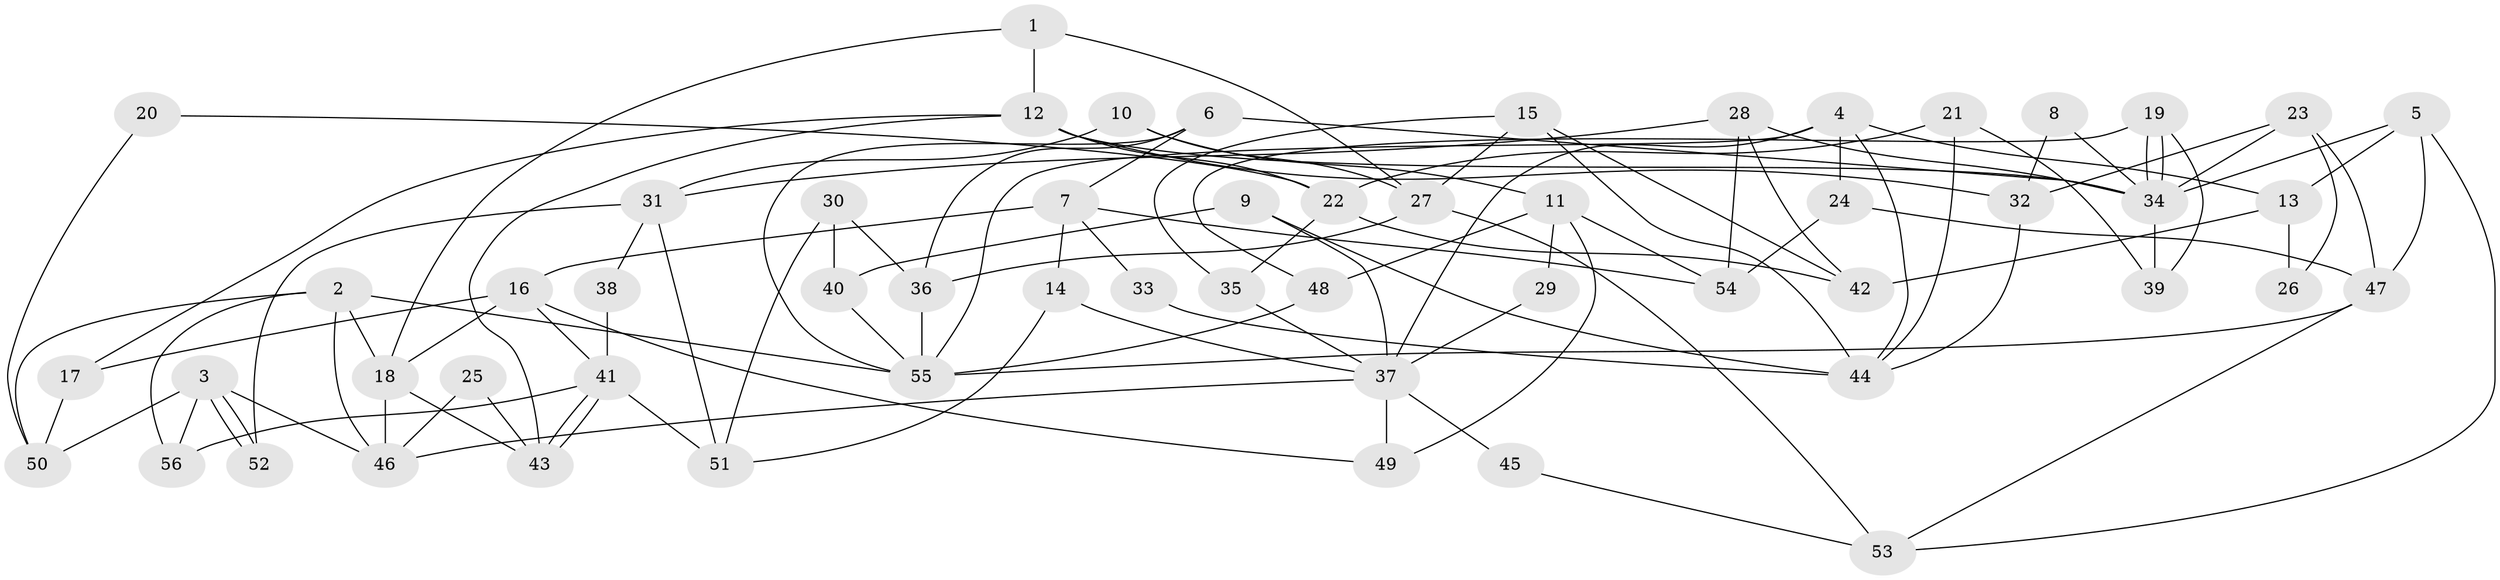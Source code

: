 // coarse degree distribution, {6: 0.17857142857142858, 5: 0.10714285714285714, 4: 0.10714285714285714, 7: 0.14285714285714285, 3: 0.25, 2: 0.10714285714285714, 8: 0.07142857142857142, 10: 0.03571428571428571}
// Generated by graph-tools (version 1.1) at 2025/37/03/04/25 23:37:04]
// undirected, 56 vertices, 112 edges
graph export_dot {
  node [color=gray90,style=filled];
  1;
  2;
  3;
  4;
  5;
  6;
  7;
  8;
  9;
  10;
  11;
  12;
  13;
  14;
  15;
  16;
  17;
  18;
  19;
  20;
  21;
  22;
  23;
  24;
  25;
  26;
  27;
  28;
  29;
  30;
  31;
  32;
  33;
  34;
  35;
  36;
  37;
  38;
  39;
  40;
  41;
  42;
  43;
  44;
  45;
  46;
  47;
  48;
  49;
  50;
  51;
  52;
  53;
  54;
  55;
  56;
  1 -- 18;
  1 -- 12;
  1 -- 27;
  2 -- 55;
  2 -- 46;
  2 -- 18;
  2 -- 50;
  2 -- 56;
  3 -- 52;
  3 -- 52;
  3 -- 56;
  3 -- 46;
  3 -- 50;
  4 -- 13;
  4 -- 44;
  4 -- 24;
  4 -- 37;
  4 -- 55;
  5 -- 34;
  5 -- 47;
  5 -- 13;
  5 -- 53;
  6 -- 55;
  6 -- 34;
  6 -- 7;
  6 -- 36;
  7 -- 16;
  7 -- 14;
  7 -- 33;
  7 -- 54;
  8 -- 34;
  8 -- 32;
  9 -- 37;
  9 -- 44;
  9 -- 40;
  10 -- 27;
  10 -- 31;
  10 -- 11;
  11 -- 54;
  11 -- 29;
  11 -- 48;
  11 -- 49;
  12 -- 43;
  12 -- 17;
  12 -- 22;
  12 -- 32;
  12 -- 34;
  13 -- 42;
  13 -- 26;
  14 -- 37;
  14 -- 51;
  15 -- 27;
  15 -- 44;
  15 -- 35;
  15 -- 42;
  16 -- 18;
  16 -- 49;
  16 -- 17;
  16 -- 41;
  17 -- 50;
  18 -- 46;
  18 -- 43;
  19 -- 48;
  19 -- 34;
  19 -- 34;
  19 -- 39;
  20 -- 22;
  20 -- 50;
  21 -- 22;
  21 -- 39;
  21 -- 44;
  22 -- 42;
  22 -- 35;
  23 -- 47;
  23 -- 34;
  23 -- 26;
  23 -- 32;
  24 -- 47;
  24 -- 54;
  25 -- 43;
  25 -- 46;
  27 -- 36;
  27 -- 53;
  28 -- 54;
  28 -- 34;
  28 -- 31;
  28 -- 42;
  29 -- 37;
  30 -- 51;
  30 -- 40;
  30 -- 36;
  31 -- 51;
  31 -- 38;
  31 -- 52;
  32 -- 44;
  33 -- 44;
  34 -- 39;
  35 -- 37;
  36 -- 55;
  37 -- 45;
  37 -- 46;
  37 -- 49;
  38 -- 41;
  40 -- 55;
  41 -- 43;
  41 -- 43;
  41 -- 51;
  41 -- 56;
  45 -- 53;
  47 -- 55;
  47 -- 53;
  48 -- 55;
}
